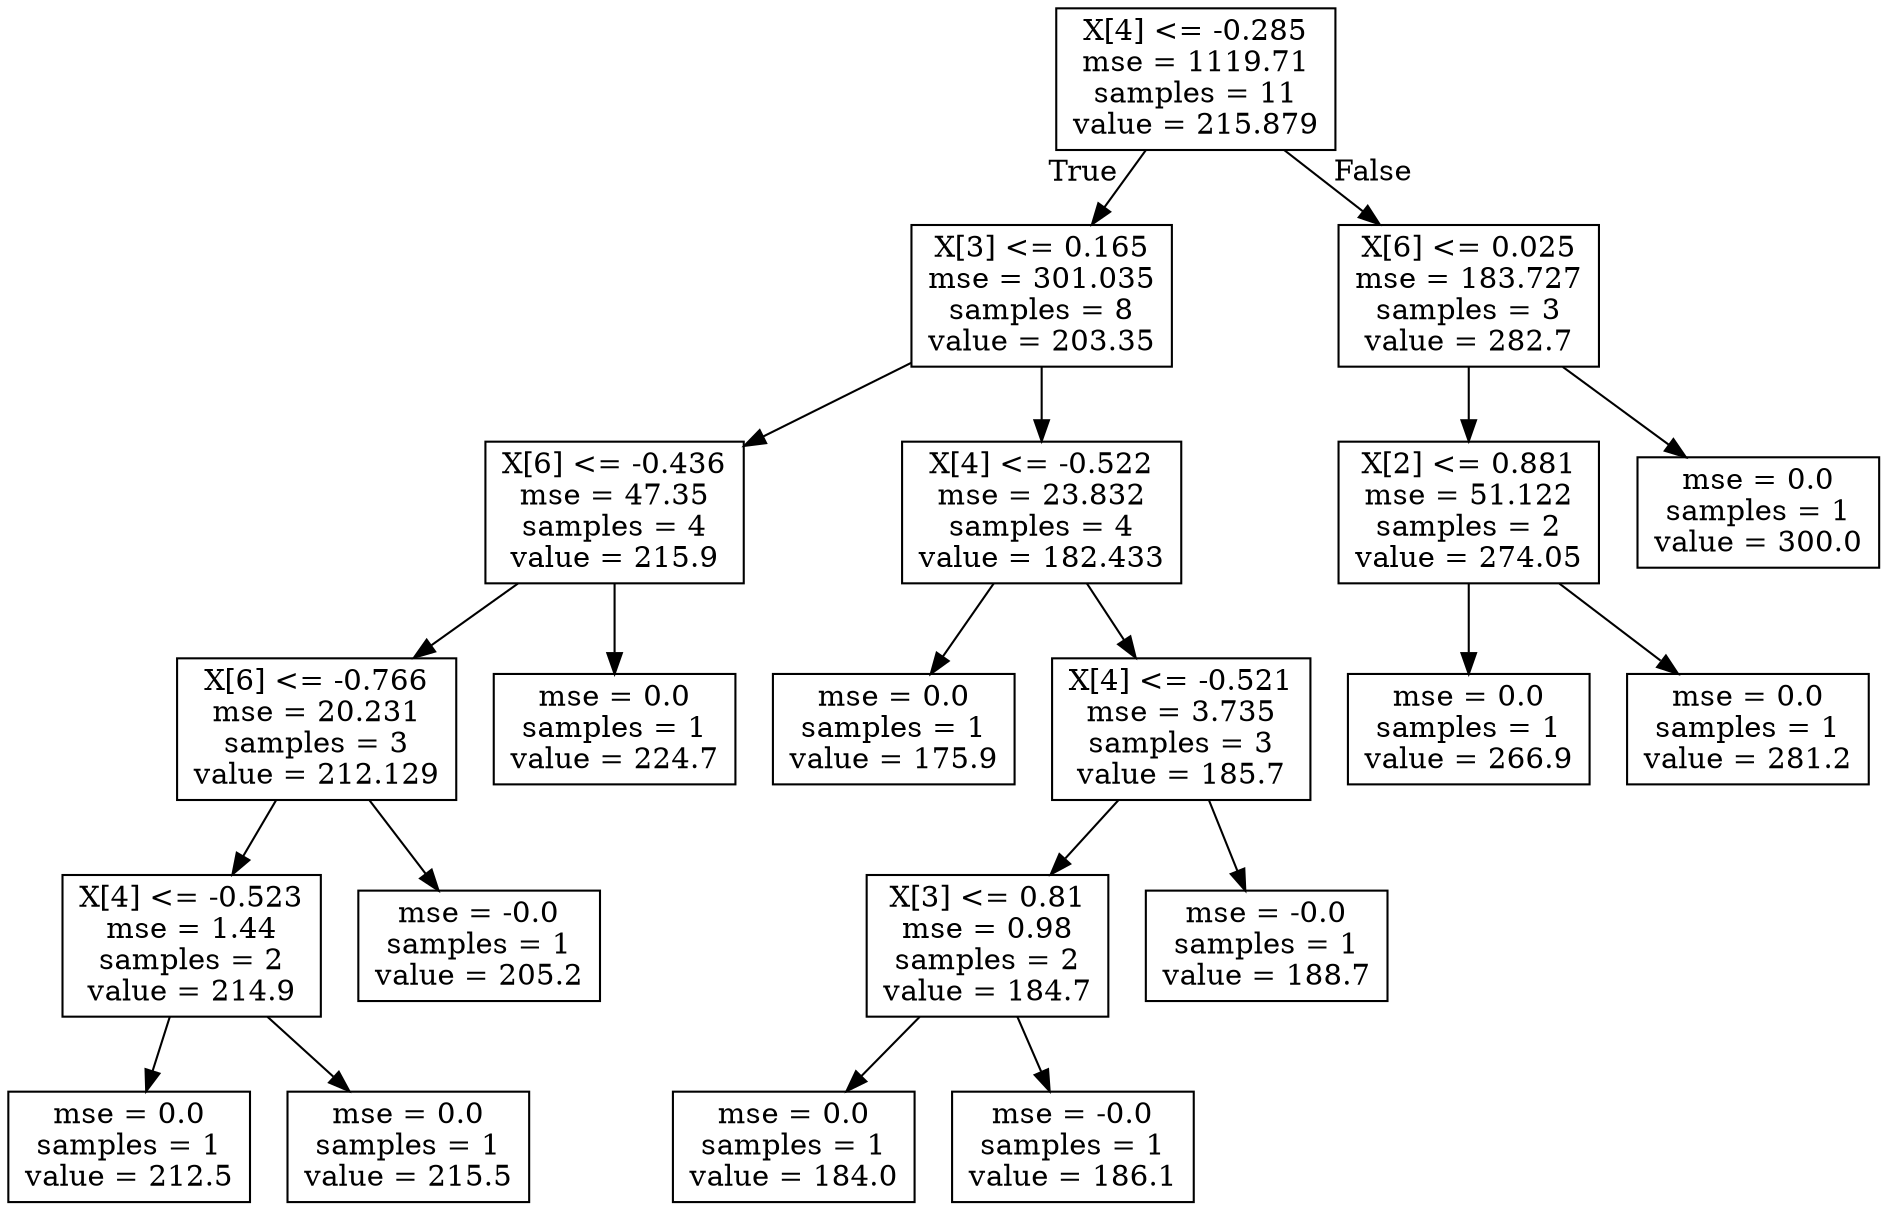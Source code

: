 digraph Tree {
node [shape=box] ;
0 [label="X[4] <= -0.285\nmse = 1119.71\nsamples = 11\nvalue = 215.879"] ;
1 [label="X[3] <= 0.165\nmse = 301.035\nsamples = 8\nvalue = 203.35"] ;
0 -> 1 [labeldistance=2.5, labelangle=45, headlabel="True"] ;
2 [label="X[6] <= -0.436\nmse = 47.35\nsamples = 4\nvalue = 215.9"] ;
1 -> 2 ;
3 [label="X[6] <= -0.766\nmse = 20.231\nsamples = 3\nvalue = 212.129"] ;
2 -> 3 ;
4 [label="X[4] <= -0.523\nmse = 1.44\nsamples = 2\nvalue = 214.9"] ;
3 -> 4 ;
5 [label="mse = 0.0\nsamples = 1\nvalue = 212.5"] ;
4 -> 5 ;
6 [label="mse = 0.0\nsamples = 1\nvalue = 215.5"] ;
4 -> 6 ;
7 [label="mse = -0.0\nsamples = 1\nvalue = 205.2"] ;
3 -> 7 ;
8 [label="mse = 0.0\nsamples = 1\nvalue = 224.7"] ;
2 -> 8 ;
9 [label="X[4] <= -0.522\nmse = 23.832\nsamples = 4\nvalue = 182.433"] ;
1 -> 9 ;
10 [label="mse = 0.0\nsamples = 1\nvalue = 175.9"] ;
9 -> 10 ;
11 [label="X[4] <= -0.521\nmse = 3.735\nsamples = 3\nvalue = 185.7"] ;
9 -> 11 ;
12 [label="X[3] <= 0.81\nmse = 0.98\nsamples = 2\nvalue = 184.7"] ;
11 -> 12 ;
13 [label="mse = 0.0\nsamples = 1\nvalue = 184.0"] ;
12 -> 13 ;
14 [label="mse = -0.0\nsamples = 1\nvalue = 186.1"] ;
12 -> 14 ;
15 [label="mse = -0.0\nsamples = 1\nvalue = 188.7"] ;
11 -> 15 ;
16 [label="X[6] <= 0.025\nmse = 183.727\nsamples = 3\nvalue = 282.7"] ;
0 -> 16 [labeldistance=2.5, labelangle=-45, headlabel="False"] ;
17 [label="X[2] <= 0.881\nmse = 51.122\nsamples = 2\nvalue = 274.05"] ;
16 -> 17 ;
18 [label="mse = 0.0\nsamples = 1\nvalue = 266.9"] ;
17 -> 18 ;
19 [label="mse = 0.0\nsamples = 1\nvalue = 281.2"] ;
17 -> 19 ;
20 [label="mse = 0.0\nsamples = 1\nvalue = 300.0"] ;
16 -> 20 ;
}